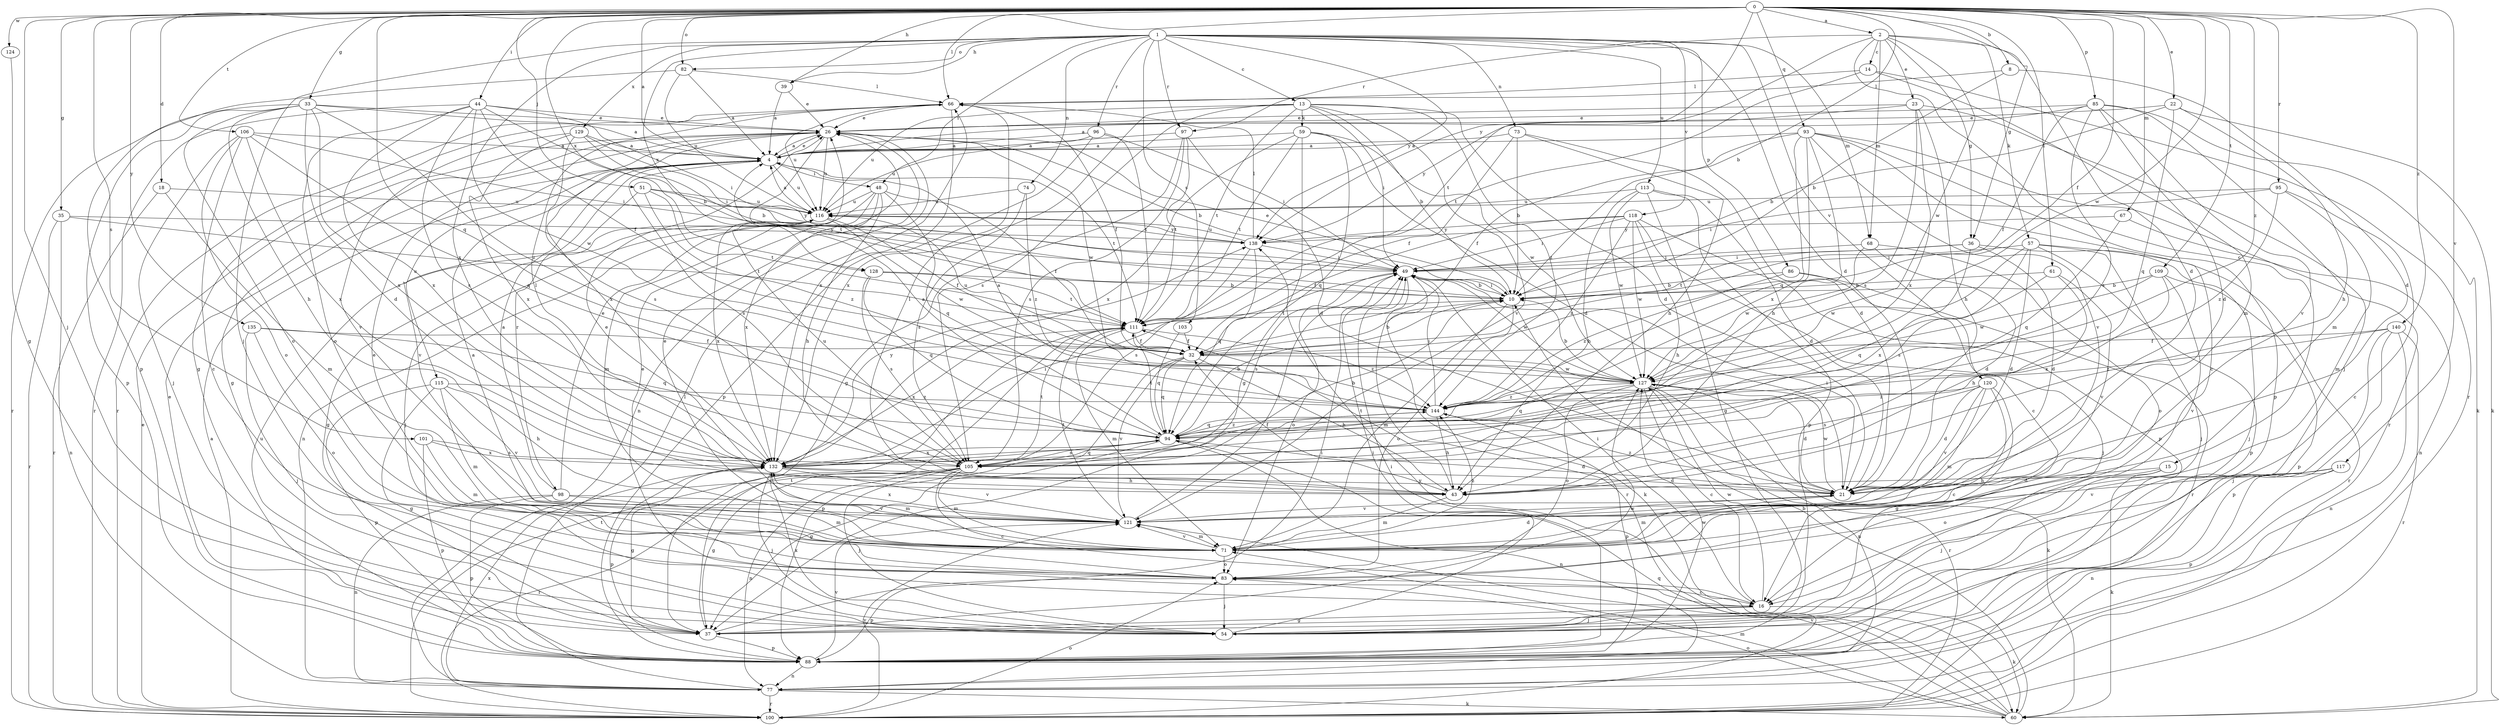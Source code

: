 strict digraph  {
0;
1;
2;
4;
8;
10;
13;
14;
15;
16;
18;
21;
22;
23;
26;
32;
33;
35;
36;
37;
39;
43;
44;
48;
49;
51;
54;
57;
59;
60;
61;
66;
67;
68;
71;
73;
74;
77;
82;
83;
85;
86;
88;
93;
94;
95;
96;
97;
98;
100;
101;
103;
105;
106;
109;
111;
113;
115;
116;
117;
118;
120;
121;
124;
127;
128;
129;
132;
135;
138;
140;
144;
0 -> 2  [label=a];
0 -> 4  [label=a];
0 -> 8  [label=b];
0 -> 10  [label=b];
0 -> 18  [label=d];
0 -> 22  [label=e];
0 -> 32  [label=f];
0 -> 33  [label=g];
0 -> 35  [label=g];
0 -> 36  [label=g];
0 -> 39  [label=h];
0 -> 44  [label=i];
0 -> 51  [label=j];
0 -> 54  [label=j];
0 -> 61  [label=l];
0 -> 66  [label=l];
0 -> 67  [label=m];
0 -> 82  [label=o];
0 -> 85  [label=p];
0 -> 93  [label=q];
0 -> 94  [label=q];
0 -> 95  [label=r];
0 -> 101  [label=s];
0 -> 106  [label=t];
0 -> 109  [label=t];
0 -> 117  [label=v];
0 -> 124  [label=w];
0 -> 127  [label=w];
0 -> 128  [label=x];
0 -> 135  [label=y];
0 -> 138  [label=y];
0 -> 140  [label=z];
0 -> 144  [label=z];
1 -> 13  [label=c];
1 -> 21  [label=d];
1 -> 39  [label=h];
1 -> 48  [label=i];
1 -> 54  [label=j];
1 -> 68  [label=m];
1 -> 73  [label=n];
1 -> 74  [label=n];
1 -> 82  [label=o];
1 -> 86  [label=p];
1 -> 96  [label=r];
1 -> 97  [label=r];
1 -> 103  [label=s];
1 -> 113  [label=u];
1 -> 118  [label=v];
1 -> 120  [label=v];
1 -> 128  [label=x];
1 -> 129  [label=x];
1 -> 132  [label=x];
1 -> 138  [label=y];
2 -> 14  [label=c];
2 -> 15  [label=c];
2 -> 21  [label=d];
2 -> 23  [label=e];
2 -> 36  [label=g];
2 -> 57  [label=k];
2 -> 68  [label=m];
2 -> 97  [label=r];
2 -> 111  [label=t];
2 -> 127  [label=w];
4 -> 26  [label=e];
4 -> 48  [label=i];
4 -> 98  [label=r];
4 -> 105  [label=s];
4 -> 111  [label=t];
4 -> 115  [label=u];
4 -> 116  [label=u];
8 -> 10  [label=b];
8 -> 21  [label=d];
8 -> 66  [label=l];
10 -> 26  [label=e];
10 -> 49  [label=i];
10 -> 71  [label=m];
10 -> 83  [label=o];
10 -> 111  [label=t];
13 -> 10  [label=b];
13 -> 21  [label=d];
13 -> 49  [label=i];
13 -> 59  [label=k];
13 -> 105  [label=s];
13 -> 111  [label=t];
13 -> 116  [label=u];
13 -> 121  [label=v];
13 -> 132  [label=x];
13 -> 144  [label=z];
14 -> 66  [label=l];
14 -> 71  [label=m];
14 -> 100  [label=r];
14 -> 111  [label=t];
15 -> 21  [label=d];
15 -> 54  [label=j];
15 -> 60  [label=k];
15 -> 83  [label=o];
16 -> 26  [label=e];
16 -> 37  [label=g];
16 -> 49  [label=i];
16 -> 54  [label=j];
16 -> 60  [label=k];
16 -> 127  [label=w];
18 -> 71  [label=m];
18 -> 100  [label=r];
18 -> 116  [label=u];
21 -> 49  [label=i];
21 -> 71  [label=m];
21 -> 121  [label=v];
21 -> 127  [label=w];
21 -> 144  [label=z];
22 -> 10  [label=b];
22 -> 26  [label=e];
22 -> 43  [label=h];
22 -> 60  [label=k];
22 -> 94  [label=q];
23 -> 26  [label=e];
23 -> 43  [label=h];
23 -> 54  [label=j];
23 -> 105  [label=s];
23 -> 132  [label=x];
23 -> 138  [label=y];
26 -> 4  [label=a];
26 -> 10  [label=b];
26 -> 37  [label=g];
26 -> 77  [label=n];
26 -> 111  [label=t];
26 -> 116  [label=u];
26 -> 127  [label=w];
26 -> 132  [label=x];
32 -> 10  [label=b];
32 -> 43  [label=h];
32 -> 88  [label=p];
32 -> 94  [label=q];
32 -> 116  [label=u];
32 -> 121  [label=v];
32 -> 127  [label=w];
33 -> 4  [label=a];
33 -> 21  [label=d];
33 -> 26  [label=e];
33 -> 43  [label=h];
33 -> 83  [label=o];
33 -> 88  [label=p];
33 -> 100  [label=r];
33 -> 132  [label=x];
33 -> 144  [label=z];
35 -> 77  [label=n];
35 -> 100  [label=r];
35 -> 111  [label=t];
35 -> 138  [label=y];
36 -> 21  [label=d];
36 -> 49  [label=i];
36 -> 54  [label=j];
36 -> 111  [label=t];
36 -> 132  [label=x];
37 -> 49  [label=i];
37 -> 88  [label=p];
37 -> 111  [label=t];
37 -> 127  [label=w];
39 -> 4  [label=a];
39 -> 26  [label=e];
43 -> 32  [label=f];
43 -> 66  [label=l];
43 -> 71  [label=m];
43 -> 111  [label=t];
44 -> 10  [label=b];
44 -> 26  [label=e];
44 -> 32  [label=f];
44 -> 49  [label=i];
44 -> 83  [label=o];
44 -> 100  [label=r];
44 -> 105  [label=s];
44 -> 127  [label=w];
44 -> 132  [label=x];
48 -> 32  [label=f];
48 -> 43  [label=h];
48 -> 71  [label=m];
48 -> 77  [label=n];
48 -> 94  [label=q];
48 -> 116  [label=u];
48 -> 132  [label=x];
49 -> 10  [label=b];
49 -> 60  [label=k];
49 -> 83  [label=o];
49 -> 100  [label=r];
49 -> 105  [label=s];
49 -> 127  [label=w];
51 -> 111  [label=t];
51 -> 116  [label=u];
51 -> 121  [label=v];
51 -> 138  [label=y];
51 -> 144  [label=z];
54 -> 49  [label=i];
54 -> 132  [label=x];
57 -> 21  [label=d];
57 -> 49  [label=i];
57 -> 54  [label=j];
57 -> 88  [label=p];
57 -> 100  [label=r];
57 -> 105  [label=s];
57 -> 127  [label=w];
59 -> 4  [label=a];
59 -> 21  [label=d];
59 -> 37  [label=g];
59 -> 94  [label=q];
59 -> 111  [label=t];
59 -> 127  [label=w];
59 -> 132  [label=x];
60 -> 10  [label=b];
60 -> 71  [label=m];
60 -> 83  [label=o];
60 -> 94  [label=q];
60 -> 121  [label=v];
60 -> 138  [label=y];
61 -> 10  [label=b];
61 -> 43  [label=h];
61 -> 94  [label=q];
61 -> 121  [label=v];
66 -> 26  [label=e];
66 -> 32  [label=f];
66 -> 37  [label=g];
66 -> 100  [label=r];
66 -> 116  [label=u];
66 -> 132  [label=x];
67 -> 77  [label=n];
67 -> 94  [label=q];
67 -> 138  [label=y];
68 -> 21  [label=d];
68 -> 49  [label=i];
68 -> 83  [label=o];
68 -> 127  [label=w];
71 -> 4  [label=a];
71 -> 21  [label=d];
71 -> 26  [label=e];
71 -> 83  [label=o];
71 -> 121  [label=v];
71 -> 144  [label=z];
73 -> 4  [label=a];
73 -> 10  [label=b];
73 -> 21  [label=d];
73 -> 32  [label=f];
73 -> 43  [label=h];
74 -> 105  [label=s];
74 -> 116  [label=u];
74 -> 144  [label=z];
77 -> 60  [label=k];
77 -> 66  [label=l];
77 -> 100  [label=r];
77 -> 132  [label=x];
82 -> 4  [label=a];
82 -> 66  [label=l];
82 -> 88  [label=p];
82 -> 116  [label=u];
83 -> 16  [label=c];
83 -> 26  [label=e];
83 -> 54  [label=j];
83 -> 88  [label=p];
85 -> 4  [label=a];
85 -> 21  [label=d];
85 -> 26  [label=e];
85 -> 32  [label=f];
85 -> 60  [label=k];
85 -> 71  [label=m];
85 -> 105  [label=s];
85 -> 121  [label=v];
86 -> 10  [label=b];
86 -> 54  [label=j];
86 -> 100  [label=r];
86 -> 144  [label=z];
88 -> 26  [label=e];
88 -> 49  [label=i];
88 -> 77  [label=n];
88 -> 116  [label=u];
88 -> 121  [label=v];
88 -> 127  [label=w];
93 -> 4  [label=a];
93 -> 16  [label=c];
93 -> 32  [label=f];
93 -> 43  [label=h];
93 -> 88  [label=p];
93 -> 94  [label=q];
93 -> 100  [label=r];
93 -> 121  [label=v];
93 -> 132  [label=x];
94 -> 4  [label=a];
94 -> 10  [label=b];
94 -> 21  [label=d];
94 -> 37  [label=g];
94 -> 77  [label=n];
94 -> 105  [label=s];
94 -> 111  [label=t];
94 -> 132  [label=x];
94 -> 144  [label=z];
95 -> 16  [label=c];
95 -> 49  [label=i];
95 -> 71  [label=m];
95 -> 116  [label=u];
95 -> 144  [label=z];
96 -> 4  [label=a];
96 -> 49  [label=i];
96 -> 88  [label=p];
96 -> 111  [label=t];
96 -> 116  [label=u];
97 -> 4  [label=a];
97 -> 21  [label=d];
97 -> 37  [label=g];
97 -> 105  [label=s];
97 -> 111  [label=t];
98 -> 4  [label=a];
98 -> 26  [label=e];
98 -> 71  [label=m];
98 -> 77  [label=n];
98 -> 88  [label=p];
98 -> 121  [label=v];
100 -> 4  [label=a];
100 -> 26  [label=e];
100 -> 83  [label=o];
100 -> 111  [label=t];
100 -> 121  [label=v];
101 -> 71  [label=m];
101 -> 88  [label=p];
101 -> 105  [label=s];
101 -> 132  [label=x];
103 -> 32  [label=f];
103 -> 94  [label=q];
105 -> 10  [label=b];
105 -> 16  [label=c];
105 -> 37  [label=g];
105 -> 54  [label=j];
105 -> 71  [label=m];
105 -> 77  [label=n];
105 -> 94  [label=q];
105 -> 100  [label=r];
105 -> 111  [label=t];
105 -> 116  [label=u];
106 -> 4  [label=a];
106 -> 16  [label=c];
106 -> 49  [label=i];
106 -> 54  [label=j];
106 -> 83  [label=o];
106 -> 94  [label=q];
106 -> 132  [label=x];
109 -> 10  [label=b];
109 -> 88  [label=p];
109 -> 127  [label=w];
109 -> 132  [label=x];
109 -> 71  [label=v];
111 -> 32  [label=f];
111 -> 71  [label=m];
111 -> 132  [label=x];
111 -> 144  [label=z];
113 -> 21  [label=d];
113 -> 37  [label=g];
113 -> 43  [label=h];
113 -> 88  [label=p];
113 -> 116  [label=u];
113 -> 127  [label=w];
115 -> 37  [label=g];
115 -> 43  [label=h];
115 -> 71  [label=m];
115 -> 88  [label=p];
115 -> 121  [label=v];
115 -> 144  [label=z];
116 -> 4  [label=a];
116 -> 32  [label=f];
116 -> 37  [label=g];
116 -> 54  [label=j];
116 -> 127  [label=w];
116 -> 132  [label=x];
116 -> 138  [label=y];
117 -> 43  [label=h];
117 -> 77  [label=n];
117 -> 88  [label=p];
117 -> 121  [label=v];
118 -> 16  [label=c];
118 -> 32  [label=f];
118 -> 43  [label=h];
118 -> 49  [label=i];
118 -> 88  [label=p];
118 -> 127  [label=w];
118 -> 138  [label=y];
118 -> 144  [label=z];
120 -> 16  [label=c];
120 -> 21  [label=d];
120 -> 37  [label=g];
120 -> 71  [label=m];
120 -> 105  [label=s];
120 -> 121  [label=v];
120 -> 144  [label=z];
121 -> 26  [label=e];
121 -> 49  [label=i];
121 -> 71  [label=m];
121 -> 111  [label=t];
121 -> 132  [label=x];
124 -> 37  [label=g];
127 -> 10  [label=b];
127 -> 16  [label=c];
127 -> 21  [label=d];
127 -> 60  [label=k];
127 -> 77  [label=n];
127 -> 83  [label=o];
127 -> 94  [label=q];
127 -> 100  [label=r];
127 -> 144  [label=z];
128 -> 10  [label=b];
128 -> 94  [label=q];
128 -> 105  [label=s];
128 -> 111  [label=t];
129 -> 4  [label=a];
129 -> 10  [label=b];
129 -> 49  [label=i];
129 -> 105  [label=s];
129 -> 121  [label=v];
129 -> 132  [label=x];
132 -> 21  [label=d];
132 -> 37  [label=g];
132 -> 43  [label=h];
132 -> 49  [label=i];
132 -> 54  [label=j];
132 -> 66  [label=l];
132 -> 71  [label=m];
132 -> 88  [label=p];
132 -> 121  [label=v];
132 -> 138  [label=y];
135 -> 32  [label=f];
135 -> 54  [label=j];
135 -> 83  [label=o];
135 -> 94  [label=q];
138 -> 49  [label=i];
138 -> 66  [label=l];
138 -> 94  [label=q];
138 -> 105  [label=s];
138 -> 116  [label=u];
140 -> 32  [label=f];
140 -> 54  [label=j];
140 -> 77  [label=n];
140 -> 88  [label=p];
140 -> 100  [label=r];
140 -> 144  [label=z];
144 -> 4  [label=a];
144 -> 43  [label=h];
144 -> 49  [label=i];
144 -> 88  [label=p];
144 -> 94  [label=q];
}
